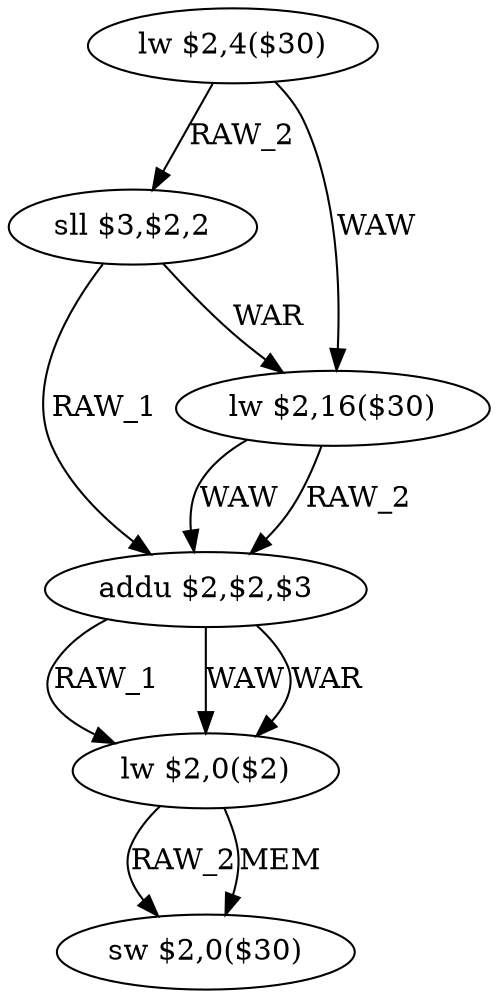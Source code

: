 digraph G1 {
node [shape = ellipse];
i0 [label = "lw $2,4($30)"] ;
i0 ->  i1 [label= "RAW_2"];
i0 ->  i2 [label= "WAW"];
i1 [label = "sll $3,$2,2"] ;
i1 ->  i3 [label= "RAW_1"];
i1 ->  i2 [label= "WAR"];
i3 [label = "addu $2,$2,$3"] ;
i3 ->  i4 [label= "RAW_1"];
i3 ->  i4 [label= "WAW"];
i3 ->  i4 [label= "WAR"];
i4 [label = "lw $2,0($2)"] ;
i4 ->  i5 [label= "RAW_2"];
i4 ->  i5 [label= "MEM"];
i5 [label = "sw $2,0($30)"] ;
i2 [label = "lw $2,16($30)"] ;
i2 ->  i3 [label= "RAW_2"];
i2 ->  i3 [label= "WAW"];
}
